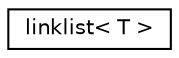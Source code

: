 digraph "Graphical Class Hierarchy"
{
 // LATEX_PDF_SIZE
  edge [fontname="Helvetica",fontsize="10",labelfontname="Helvetica",labelfontsize="10"];
  node [fontname="Helvetica",fontsize="10",shape=record];
  rankdir="LR";
  Node0 [label="linklist\< T \>",height=0.2,width=0.4,color="black", fillcolor="white", style="filled",URL="$classlinklist.html",tooltip=" "];
}
